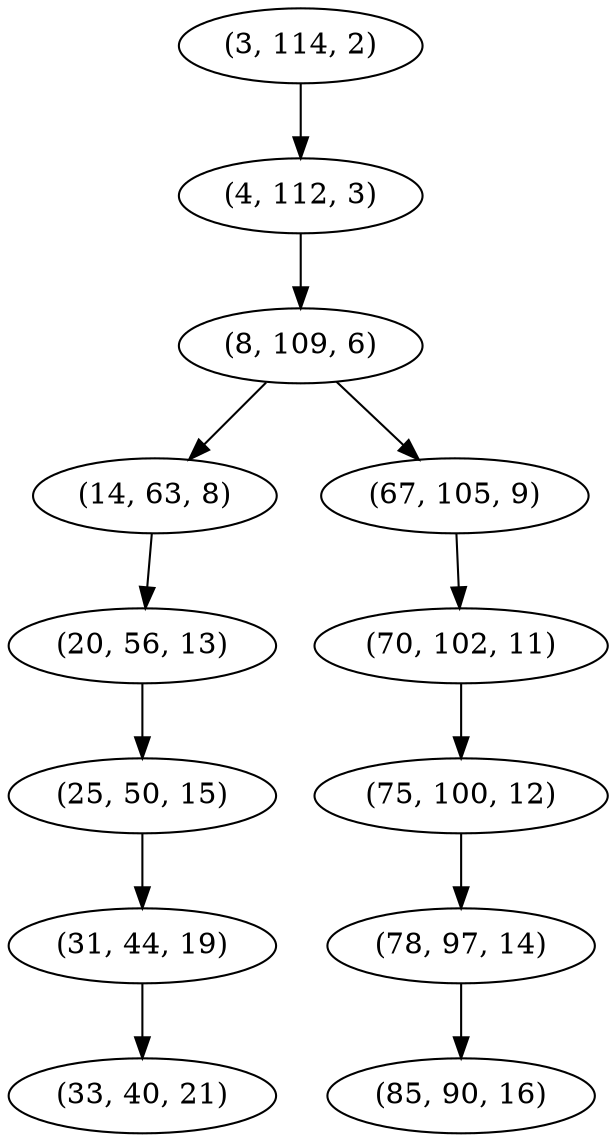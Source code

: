digraph tree {
    "(3, 114, 2)";
    "(4, 112, 3)";
    "(8, 109, 6)";
    "(14, 63, 8)";
    "(20, 56, 13)";
    "(25, 50, 15)";
    "(31, 44, 19)";
    "(33, 40, 21)";
    "(67, 105, 9)";
    "(70, 102, 11)";
    "(75, 100, 12)";
    "(78, 97, 14)";
    "(85, 90, 16)";
    "(3, 114, 2)" -> "(4, 112, 3)";
    "(4, 112, 3)" -> "(8, 109, 6)";
    "(8, 109, 6)" -> "(14, 63, 8)";
    "(8, 109, 6)" -> "(67, 105, 9)";
    "(14, 63, 8)" -> "(20, 56, 13)";
    "(20, 56, 13)" -> "(25, 50, 15)";
    "(25, 50, 15)" -> "(31, 44, 19)";
    "(31, 44, 19)" -> "(33, 40, 21)";
    "(67, 105, 9)" -> "(70, 102, 11)";
    "(70, 102, 11)" -> "(75, 100, 12)";
    "(75, 100, 12)" -> "(78, 97, 14)";
    "(78, 97, 14)" -> "(85, 90, 16)";
}
